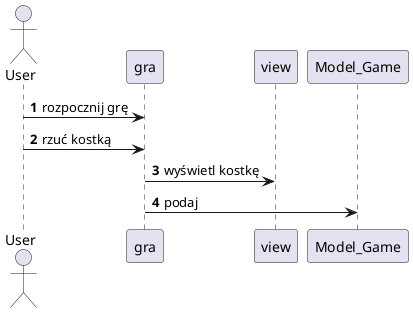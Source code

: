 @startuml
'https://plantuml.com/sequence-diagram

autonumber
Actor User

User -> gra: rozpocznij grę

User -> gra: rzuć kostką

gra -> view: wyświetl kostkę
gra -> Model_Game: podaj

@enduml